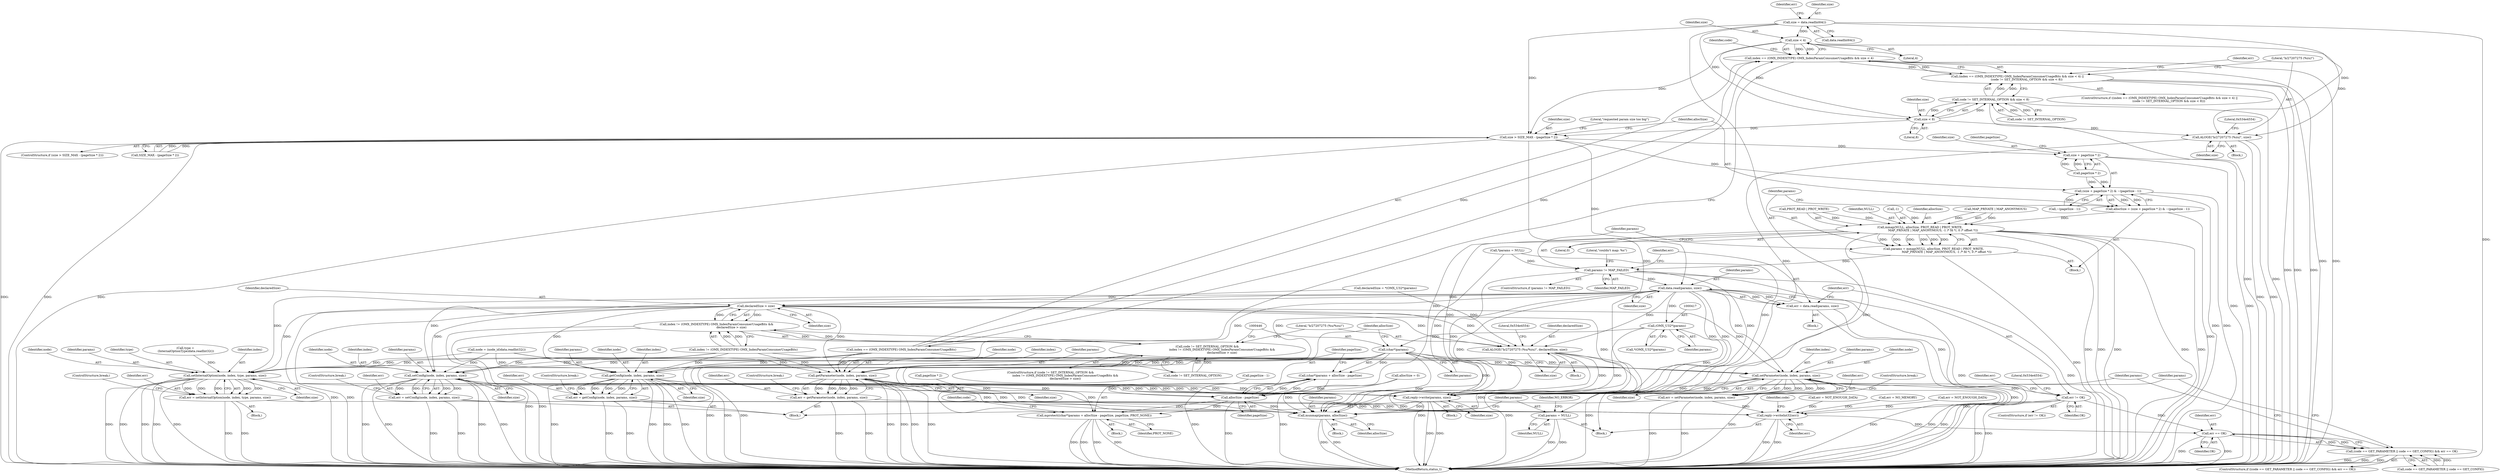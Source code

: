 digraph "0_Android_db829699d3293f254a7387894303451a91278986@API" {
"1000295" [label="(Call,size = data.readInt64())"];
"1000322" [label="(Call,size < 4)"];
"1000316" [label="(Call,index == (OMX_INDEXTYPE) OMX_IndexParamConsumerUsageBits && size < 4)"];
"1000315" [label="(Call,(index == (OMX_INDEXTYPE) OMX_IndexParamConsumerUsageBits && size < 4) ||\n                    (code != SET_INTERNAL_OPTION && size < 8))"];
"1000329" [label="(Call,size < 8)"];
"1000325" [label="(Call,code != SET_INTERNAL_OPTION && size < 8)"];
"1000333" [label="(Call,ALOGE(\"b/27207275 (%zu)\", size))"];
"1000532" [label="(Call,reply->write(params, size))"];
"1000538" [label="(Call,munmap(params, allocSize))"];
"1000351" [label="(Call,size > SIZE_MAX - (pageSize * 2))"];
"1000365" [label="(Call,(size + pageSize * 2) & ~(pageSize - 1))"];
"1000363" [label="(Call,allocSize = (size + pageSize * 2) & ~(pageSize - 1))"];
"1000377" [label="(Call,mmap(NULL, allocSize, PROT_READ | PROT_WRITE,\n                            MAP_PRIVATE | MAP_ANONYMOUS, -1 /* fd */, 0 /* offset */))"];
"1000375" [label="(Call,params = mmap(NULL, allocSize, PROT_READ | PROT_WRITE,\n                            MAP_PRIVATE | MAP_ANONYMOUS, -1 /* fd */, 0 /* offset */))"];
"1000390" [label="(Call,params != MAP_FAILED)"];
"1000396" [label="(Call,data.read(params, size))"];
"1000394" [label="(Call,err = data.read(params, size))"];
"1000400" [label="(Call,err != OK)"];
"1000517" [label="(Call,reply->writeInt32(err))"];
"1000528" [label="(Call,err == OK)"];
"1000520" [label="(Call,(code == GET_PARAMETER || code == GET_CONFIG) && err == OK)"];
"1000416" [label="(Call,(OMX_U32*)params)"];
"1000445" [label="(Call,(char*)params)"];
"1000443" [label="(Call,mprotect((char*)params + allocSize - pageSize, pageSize, PROT_NONE))"];
"1000444" [label="(Call,(char*)params + allocSize - pageSize)"];
"1000459" [label="(Call,getParameter(node, index, params, size))"];
"1000457" [label="(Call,err = getParameter(node, index, params, size))"];
"1000468" [label="(Call,setParameter(node, index, params, size))"];
"1000466" [label="(Call,err = setParameter(node, index, params, size))"];
"1000477" [label="(Call,getConfig(node, index, params, size))"];
"1000475" [label="(Call,err = getConfig(node, index, params, size))"];
"1000486" [label="(Call,setConfig(node, index, params, size))"];
"1000484" [label="(Call,err = setConfig(node, index, params, size))"];
"1000502" [label="(Call,setInternalOption(node, index, type, params, size))"];
"1000500" [label="(Call,err = setInternalOption(node, index, type, params, size))"];
"1000430" [label="(Call,declaredSize > size)"];
"1000424" [label="(Call,index != (OMX_INDEXTYPE) OMX_IndexParamConsumerUsageBits &&\n                                declaredSize > size)"];
"1000420" [label="(Call,code != SET_INTERNAL_OPTION &&\n                                index != (OMX_INDEXTYPE) OMX_IndexParamConsumerUsageBits &&\n                                declaredSize > size)"];
"1000434" [label="(Call,ALOGE(\"b/27207275 (%u/%zu)\", declaredSize, size))"];
"1000448" [label="(Call,allocSize - pageSize)"];
"1000541" [label="(Call,params = NULL)"];
"1000366" [label="(Call,size + pageSize * 2)"];
"1000283" [label="(Call,node = (node_id)data.readInt32())"];
"1000400" [label="(Call,err != OK)"];
"1000388" [label="(Literal,0)"];
"1000491" [label="(ControlStructure,break;)"];
"1000443" [label="(Call,mprotect((char*)params + allocSize - pageSize, pageSize, PROT_NONE))"];
"1000523" [label="(Identifier,code)"];
"1000277" [label="(Block,)"];
"1000507" [label="(Identifier,size)"];
"1000420" [label="(Call,code != SET_INTERNAL_OPTION &&\n                                index != (OMX_INDEXTYPE) OMX_IndexParamConsumerUsageBits &&\n                                declaredSize > size)"];
"1000463" [label="(Identifier,size)"];
"1000367" [label="(Identifier,size)"];
"1000536" [label="(Identifier,params)"];
"1000416" [label="(Call,(OMX_U32*)params)"];
"1000458" [label="(Identifier,err)"];
"1000399" [label="(ControlStructure,if (err != OK))"];
"1000386" [label="(Call,-1)"];
"1000484" [label="(Call,err = setConfig(node, index, params, size))"];
"1000503" [label="(Identifier,node)"];
"1000335" [label="(Identifier,size)"];
"1000442" [label="(Block,)"];
"1000364" [label="(Identifier,allocSize)"];
"1000472" [label="(Identifier,size)"];
"1000375" [label="(Call,params = mmap(NULL, allocSize, PROT_READ | PROT_WRITE,\n                            MAP_PRIVATE | MAP_ANONYMOUS, -1 /* fd */, 0 /* offset */))"];
"1000405" [label="(Literal,0x534e4554)"];
"1000432" [label="(Identifier,size)"];
"1000332" [label="(Block,)"];
"1000473" [label="(ControlStructure,break;)"];
"1000519" [label="(ControlStructure,if ((code == GET_PARAMETER || code == GET_CONFIG) && err == OK))"];
"1000371" [label="(Call,~(pageSize - 1))"];
"1000362" [label="(Block,)"];
"1000297" [label="(Call,data.readInt64())"];
"1000450" [label="(Identifier,pageSize)"];
"1000325" [label="(Call,code != SET_INTERNAL_OPTION && size < 8)"];
"1000434" [label="(Call,ALOGE(\"b/27207275 (%u/%zu)\", declaredSize, size))"];
"1000470" [label="(Identifier,index)"];
"1000355" [label="(Call,pageSize * 2)"];
"1000506" [label="(Identifier,params)"];
"1000322" [label="(Call,size < 4)"];
"1000486" [label="(Call,setConfig(node, index, params, size))"];
"1000316" [label="(Call,index == (OMX_INDEXTYPE) OMX_IndexParamConsumerUsageBits && size < 4)"];
"1000460" [label="(Identifier,node)"];
"1000520" [label="(Call,(code == GET_PARAMETER || code == GET_CONFIG) && err == OK)"];
"1000330" [label="(Identifier,size)"];
"1000299" [label="(Call,err = NOT_ENOUGH_DATA)"];
"1000541" [label="(Call,params = NULL)"];
"1000366" [label="(Call,size + pageSize * 2)"];
"1000517" [label="(Call,reply->writeInt32(err))"];
"1000329" [label="(Call,size < 8)"];
"1000542" [label="(Identifier,params)"];
"1000324" [label="(Literal,4)"];
"1000480" [label="(Identifier,params)"];
"1000424" [label="(Call,index != (OMX_INDEXTYPE) OMX_IndexParamConsumerUsageBits &&\n                                declaredSize > size)"];
"1000333" [label="(Call,ALOGE(\"b/27207275 (%zu)\", size))"];
"1000433" [label="(Block,)"];
"1000439" [label="(Literal,0x534e4554)"];
"1000537" [label="(Block,)"];
"1000505" [label="(Identifier,type)"];
"1000327" [label="(Identifier,code)"];
"1000418" [label="(Identifier,params)"];
"1000485" [label="(Identifier,err)"];
"1000392" [label="(Identifier,MAP_FAILED)"];
"1000415" [label="(Call,*(OMX_U32*)params)"];
"1000341" [label="(Call,err = NO_MEMORY)"];
"1000410" [label="(Identifier,err)"];
"1000500" [label="(Call,err = setInternalOption(node, index, type, params, size))"];
"1000419" [label="(ControlStructure,if (code != SET_INTERNAL_OPTION &&\n                                index != (OMX_INDEXTYPE) OMX_IndexParamConsumerUsageBits &&\n                                declaredSize > size))"];
"1000376" [label="(Identifier,params)"];
"1000323" [label="(Identifier,size)"];
"1000326" [label="(Call,code != SET_INTERNAL_OPTION)"];
"1000352" [label="(Identifier,size)"];
"1000437" [label="(Identifier,size)"];
"1000530" [label="(Identifier,OK)"];
"1000350" [label="(ControlStructure,if (size > SIZE_MAX - (pageSize * 2)))"];
"1000300" [label="(Identifier,err)"];
"1000303" [label="(Call,*params = NULL)"];
"1000543" [label="(Identifier,NULL)"];
"1000396" [label="(Call,data.read(params, size))"];
"1000334" [label="(Literal,\"b/27207275 (%zu)\")"];
"1000448" [label="(Call,allocSize - pageSize)"];
"1000393" [label="(Block,)"];
"1000444" [label="(Call,(char*)params + allocSize - pageSize)"];
"1000451" [label="(Identifier,pageSize)"];
"1000540" [label="(Identifier,allocSize)"];
"1000379" [label="(Identifier,allocSize)"];
"1000459" [label="(Call,getParameter(node, index, params, size))"];
"1000493" [label="(Block,)"];
"1000532" [label="(Call,reply->write(params, size))"];
"1000452" [label="(Identifier,PROT_NONE)"];
"1000409" [label="(Call,err = NOT_ENOUGH_DATA)"];
"1000455" [label="(Block,)"];
"1000488" [label="(Identifier,index)"];
"1000461" [label="(Identifier,index)"];
"1000476" [label="(Identifier,err)"];
"1000435" [label="(Literal,\"b/27207275 (%u/%zu)\")"];
"1000383" [label="(Call,MAP_PRIVATE | MAP_ANONYMOUS)"];
"1000342" [label="(Identifier,err)"];
"1000314" [label="(ControlStructure,if ((index == (OMX_INDEXTYPE) OMX_IndexParamConsumerUsageBits && size < 4) ||\n                    (code != SET_INTERNAL_OPTION && size < 8)))"];
"1000380" [label="(Call,PROT_READ | PROT_WRITE)"];
"1000337" [label="(Literal,0x534e4554)"];
"1000534" [label="(Identifier,size)"];
"1000521" [label="(Call,code == GET_PARAMETER || code == GET_CONFIG)"];
"1000377" [label="(Call,mmap(NULL, allocSize, PROT_READ | PROT_WRITE,\n                            MAP_PRIVATE | MAP_ANONYMOUS, -1 /* fd */, 0 /* offset */))"];
"1000447" [label="(Identifier,params)"];
"1000315" [label="(Call,(index == (OMX_INDEXTYPE) OMX_IndexParamConsumerUsageBits && size < 4) ||\n                    (code != SET_INTERNAL_OPTION && size < 8))"];
"1000489" [label="(Identifier,params)"];
"1000531" [label="(Block,)"];
"1000475" [label="(Call,err = getConfig(node, index, params, size))"];
"1001353" [label="(MethodReturn,status_t)"];
"1000468" [label="(Call,setParameter(node, index, params, size))"];
"1000363" [label="(Call,allocSize = (size + pageSize * 2) & ~(pageSize - 1))"];
"1000478" [label="(Identifier,node)"];
"1000431" [label="(Identifier,declaredSize)"];
"1000351" [label="(Call,size > SIZE_MAX - (pageSize * 2))"];
"1000490" [label="(Identifier,size)"];
"1000518" [label="(Identifier,err)"];
"1000502" [label="(Call,setInternalOption(node, index, type, params, size))"];
"1000479" [label="(Identifier,index)"];
"1000538" [label="(Call,munmap(params, allocSize))"];
"1000539" [label="(Identifier,params)"];
"1000445" [label="(Call,(char*)params)"];
"1000545" [label="(Identifier,NO_ERROR)"];
"1000365" [label="(Call,(size + pageSize * 2) & ~(pageSize - 1))"];
"1000401" [label="(Identifier,err)"];
"1000467" [label="(Identifier,err)"];
"1000495" [label="(Call,type =\n (InternalOptionType)data.readInt32())"];
"1000394" [label="(Call,err = data.read(params, size))"];
"1000471" [label="(Identifier,params)"];
"1000449" [label="(Identifier,allocSize)"];
"1000391" [label="(Identifier,params)"];
"1000529" [label="(Identifier,err)"];
"1000464" [label="(ControlStructure,break;)"];
"1000378" [label="(Identifier,NULL)"];
"1000477" [label="(Call,getConfig(node, index, params, size))"];
"1000372" [label="(Call,pageSize - 1)"];
"1000454" [label="(Identifier,code)"];
"1000469" [label="(Identifier,node)"];
"1000436" [label="(Identifier,declaredSize)"];
"1000389" [label="(ControlStructure,if (params != MAP_FAILED))"];
"1000368" [label="(Call,pageSize * 2)"];
"1000295" [label="(Call,size = data.readInt64())"];
"1000390" [label="(Call,params != MAP_FAILED)"];
"1000296" [label="(Identifier,size)"];
"1000514" [label="(Literal,\"couldn't map: %s\")"];
"1000508" [label="(ControlStructure,break;)"];
"1000311" [label="(Call,allocSize = 0)"];
"1000395" [label="(Identifier,err)"];
"1000397" [label="(Identifier,params)"];
"1000457" [label="(Call,err = getParameter(node, index, params, size))"];
"1000402" [label="(Identifier,OK)"];
"1000501" [label="(Identifier,err)"];
"1000487" [label="(Identifier,node)"];
"1000466" [label="(Call,err = setParameter(node, index, params, size))"];
"1000413" [label="(Call,declaredSize = *(OMX_U32*)params)"];
"1000528" [label="(Call,err == OK)"];
"1000425" [label="(Call,index != (OMX_INDEXTYPE) OMX_IndexParamConsumerUsageBits)"];
"1000373" [label="(Identifier,pageSize)"];
"1000331" [label="(Literal,8)"];
"1000482" [label="(ControlStructure,break;)"];
"1000430" [label="(Call,declaredSize > size)"];
"1000504" [label="(Identifier,index)"];
"1000421" [label="(Call,code != SET_INTERNAL_OPTION)"];
"1000398" [label="(Identifier,size)"];
"1000317" [label="(Call,index == (OMX_INDEXTYPE) OMX_IndexParamConsumerUsageBits)"];
"1000360" [label="(Literal,\"requested param size too big\")"];
"1000353" [label="(Call,SIZE_MAX - (pageSize * 2))"];
"1000462" [label="(Identifier,params)"];
"1000481" [label="(Identifier,size)"];
"1000533" [label="(Identifier,params)"];
"1000295" -> "1000277"  [label="AST: "];
"1000295" -> "1000297"  [label="CFG: "];
"1000296" -> "1000295"  [label="AST: "];
"1000297" -> "1000295"  [label="AST: "];
"1000300" -> "1000295"  [label="CFG: "];
"1000295" -> "1001353"  [label="DDG: "];
"1000295" -> "1000322"  [label="DDG: "];
"1000295" -> "1000329"  [label="DDG: "];
"1000295" -> "1000333"  [label="DDG: "];
"1000295" -> "1000351"  [label="DDG: "];
"1000322" -> "1000316"  [label="AST: "];
"1000322" -> "1000324"  [label="CFG: "];
"1000323" -> "1000322"  [label="AST: "];
"1000324" -> "1000322"  [label="AST: "];
"1000316" -> "1000322"  [label="CFG: "];
"1000322" -> "1000316"  [label="DDG: "];
"1000322" -> "1000316"  [label="DDG: "];
"1000322" -> "1000329"  [label="DDG: "];
"1000322" -> "1000333"  [label="DDG: "];
"1000322" -> "1000351"  [label="DDG: "];
"1000316" -> "1000315"  [label="AST: "];
"1000316" -> "1000317"  [label="CFG: "];
"1000317" -> "1000316"  [label="AST: "];
"1000327" -> "1000316"  [label="CFG: "];
"1000315" -> "1000316"  [label="CFG: "];
"1000316" -> "1001353"  [label="DDG: "];
"1000316" -> "1001353"  [label="DDG: "];
"1000316" -> "1000315"  [label="DDG: "];
"1000316" -> "1000315"  [label="DDG: "];
"1000317" -> "1000316"  [label="DDG: "];
"1000317" -> "1000316"  [label="DDG: "];
"1000315" -> "1000314"  [label="AST: "];
"1000315" -> "1000325"  [label="CFG: "];
"1000325" -> "1000315"  [label="AST: "];
"1000334" -> "1000315"  [label="CFG: "];
"1000342" -> "1000315"  [label="CFG: "];
"1000315" -> "1001353"  [label="DDG: "];
"1000315" -> "1001353"  [label="DDG: "];
"1000315" -> "1001353"  [label="DDG: "];
"1000325" -> "1000315"  [label="DDG: "];
"1000325" -> "1000315"  [label="DDG: "];
"1000329" -> "1000325"  [label="AST: "];
"1000329" -> "1000331"  [label="CFG: "];
"1000330" -> "1000329"  [label="AST: "];
"1000331" -> "1000329"  [label="AST: "];
"1000325" -> "1000329"  [label="CFG: "];
"1000329" -> "1000325"  [label="DDG: "];
"1000329" -> "1000325"  [label="DDG: "];
"1000329" -> "1000333"  [label="DDG: "];
"1000329" -> "1000351"  [label="DDG: "];
"1000325" -> "1000326"  [label="CFG: "];
"1000326" -> "1000325"  [label="AST: "];
"1000325" -> "1001353"  [label="DDG: "];
"1000325" -> "1001353"  [label="DDG: "];
"1000326" -> "1000325"  [label="DDG: "];
"1000326" -> "1000325"  [label="DDG: "];
"1000333" -> "1000332"  [label="AST: "];
"1000333" -> "1000335"  [label="CFG: "];
"1000334" -> "1000333"  [label="AST: "];
"1000335" -> "1000333"  [label="AST: "];
"1000337" -> "1000333"  [label="CFG: "];
"1000333" -> "1001353"  [label="DDG: "];
"1000333" -> "1001353"  [label="DDG: "];
"1000333" -> "1000532"  [label="DDG: "];
"1000532" -> "1000531"  [label="AST: "];
"1000532" -> "1000534"  [label="CFG: "];
"1000533" -> "1000532"  [label="AST: "];
"1000534" -> "1000532"  [label="AST: "];
"1000536" -> "1000532"  [label="CFG: "];
"1000532" -> "1001353"  [label="DDG: "];
"1000532" -> "1001353"  [label="DDG: "];
"1000396" -> "1000532"  [label="DDG: "];
"1000396" -> "1000532"  [label="DDG: "];
"1000303" -> "1000532"  [label="DDG: "];
"1000445" -> "1000532"  [label="DDG: "];
"1000477" -> "1000532"  [label="DDG: "];
"1000477" -> "1000532"  [label="DDG: "];
"1000416" -> "1000532"  [label="DDG: "];
"1000459" -> "1000532"  [label="DDG: "];
"1000459" -> "1000532"  [label="DDG: "];
"1000390" -> "1000532"  [label="DDG: "];
"1000468" -> "1000532"  [label="DDG: "];
"1000468" -> "1000532"  [label="DDG: "];
"1000502" -> "1000532"  [label="DDG: "];
"1000502" -> "1000532"  [label="DDG: "];
"1000486" -> "1000532"  [label="DDG: "];
"1000486" -> "1000532"  [label="DDG: "];
"1000434" -> "1000532"  [label="DDG: "];
"1000430" -> "1000532"  [label="DDG: "];
"1000351" -> "1000532"  [label="DDG: "];
"1000532" -> "1000538"  [label="DDG: "];
"1000538" -> "1000537"  [label="AST: "];
"1000538" -> "1000540"  [label="CFG: "];
"1000539" -> "1000538"  [label="AST: "];
"1000540" -> "1000538"  [label="AST: "];
"1000542" -> "1000538"  [label="CFG: "];
"1000538" -> "1001353"  [label="DDG: "];
"1000538" -> "1001353"  [label="DDG: "];
"1000396" -> "1000538"  [label="DDG: "];
"1000303" -> "1000538"  [label="DDG: "];
"1000445" -> "1000538"  [label="DDG: "];
"1000477" -> "1000538"  [label="DDG: "];
"1000416" -> "1000538"  [label="DDG: "];
"1000459" -> "1000538"  [label="DDG: "];
"1000390" -> "1000538"  [label="DDG: "];
"1000468" -> "1000538"  [label="DDG: "];
"1000502" -> "1000538"  [label="DDG: "];
"1000486" -> "1000538"  [label="DDG: "];
"1000311" -> "1000538"  [label="DDG: "];
"1000377" -> "1000538"  [label="DDG: "];
"1000448" -> "1000538"  [label="DDG: "];
"1000351" -> "1000350"  [label="AST: "];
"1000351" -> "1000353"  [label="CFG: "];
"1000352" -> "1000351"  [label="AST: "];
"1000353" -> "1000351"  [label="AST: "];
"1000360" -> "1000351"  [label="CFG: "];
"1000364" -> "1000351"  [label="CFG: "];
"1000351" -> "1001353"  [label="DDG: "];
"1000351" -> "1001353"  [label="DDG: "];
"1000351" -> "1001353"  [label="DDG: "];
"1000353" -> "1000351"  [label="DDG: "];
"1000353" -> "1000351"  [label="DDG: "];
"1000351" -> "1000365"  [label="DDG: "];
"1000351" -> "1000366"  [label="DDG: "];
"1000351" -> "1000396"  [label="DDG: "];
"1000365" -> "1000363"  [label="AST: "];
"1000365" -> "1000371"  [label="CFG: "];
"1000366" -> "1000365"  [label="AST: "];
"1000371" -> "1000365"  [label="AST: "];
"1000363" -> "1000365"  [label="CFG: "];
"1000365" -> "1001353"  [label="DDG: "];
"1000365" -> "1001353"  [label="DDG: "];
"1000365" -> "1000363"  [label="DDG: "];
"1000365" -> "1000363"  [label="DDG: "];
"1000368" -> "1000365"  [label="DDG: "];
"1000368" -> "1000365"  [label="DDG: "];
"1000371" -> "1000365"  [label="DDG: "];
"1000363" -> "1000362"  [label="AST: "];
"1000364" -> "1000363"  [label="AST: "];
"1000376" -> "1000363"  [label="CFG: "];
"1000363" -> "1001353"  [label="DDG: "];
"1000363" -> "1000377"  [label="DDG: "];
"1000377" -> "1000375"  [label="AST: "];
"1000377" -> "1000388"  [label="CFG: "];
"1000378" -> "1000377"  [label="AST: "];
"1000379" -> "1000377"  [label="AST: "];
"1000380" -> "1000377"  [label="AST: "];
"1000383" -> "1000377"  [label="AST: "];
"1000386" -> "1000377"  [label="AST: "];
"1000388" -> "1000377"  [label="AST: "];
"1000375" -> "1000377"  [label="CFG: "];
"1000377" -> "1001353"  [label="DDG: "];
"1000377" -> "1001353"  [label="DDG: "];
"1000377" -> "1001353"  [label="DDG: "];
"1000377" -> "1001353"  [label="DDG: "];
"1000377" -> "1001353"  [label="DDG: "];
"1000377" -> "1000375"  [label="DDG: "];
"1000377" -> "1000375"  [label="DDG: "];
"1000377" -> "1000375"  [label="DDG: "];
"1000377" -> "1000375"  [label="DDG: "];
"1000377" -> "1000375"  [label="DDG: "];
"1000377" -> "1000375"  [label="DDG: "];
"1000380" -> "1000377"  [label="DDG: "];
"1000380" -> "1000377"  [label="DDG: "];
"1000383" -> "1000377"  [label="DDG: "];
"1000383" -> "1000377"  [label="DDG: "];
"1000386" -> "1000377"  [label="DDG: "];
"1000377" -> "1000448"  [label="DDG: "];
"1000377" -> "1000541"  [label="DDG: "];
"1000375" -> "1000362"  [label="AST: "];
"1000376" -> "1000375"  [label="AST: "];
"1000391" -> "1000375"  [label="CFG: "];
"1000375" -> "1001353"  [label="DDG: "];
"1000375" -> "1000390"  [label="DDG: "];
"1000390" -> "1000389"  [label="AST: "];
"1000390" -> "1000392"  [label="CFG: "];
"1000391" -> "1000390"  [label="AST: "];
"1000392" -> "1000390"  [label="AST: "];
"1000395" -> "1000390"  [label="CFG: "];
"1000514" -> "1000390"  [label="CFG: "];
"1000390" -> "1001353"  [label="DDG: "];
"1000390" -> "1001353"  [label="DDG: "];
"1000303" -> "1000390"  [label="DDG: "];
"1000390" -> "1000396"  [label="DDG: "];
"1000396" -> "1000394"  [label="AST: "];
"1000396" -> "1000398"  [label="CFG: "];
"1000397" -> "1000396"  [label="AST: "];
"1000398" -> "1000396"  [label="AST: "];
"1000394" -> "1000396"  [label="CFG: "];
"1000396" -> "1001353"  [label="DDG: "];
"1000396" -> "1000394"  [label="DDG: "];
"1000396" -> "1000394"  [label="DDG: "];
"1000396" -> "1000416"  [label="DDG: "];
"1000396" -> "1000430"  [label="DDG: "];
"1000396" -> "1000434"  [label="DDG: "];
"1000396" -> "1000459"  [label="DDG: "];
"1000396" -> "1000468"  [label="DDG: "];
"1000396" -> "1000477"  [label="DDG: "];
"1000396" -> "1000486"  [label="DDG: "];
"1000396" -> "1000502"  [label="DDG: "];
"1000394" -> "1000393"  [label="AST: "];
"1000395" -> "1000394"  [label="AST: "];
"1000401" -> "1000394"  [label="CFG: "];
"1000394" -> "1001353"  [label="DDG: "];
"1000394" -> "1000400"  [label="DDG: "];
"1000400" -> "1000399"  [label="AST: "];
"1000400" -> "1000402"  [label="CFG: "];
"1000401" -> "1000400"  [label="AST: "];
"1000402" -> "1000400"  [label="AST: "];
"1000405" -> "1000400"  [label="CFG: "];
"1000410" -> "1000400"  [label="CFG: "];
"1000400" -> "1001353"  [label="DDG: "];
"1000400" -> "1001353"  [label="DDG: "];
"1000400" -> "1000517"  [label="DDG: "];
"1000400" -> "1000528"  [label="DDG: "];
"1000517" -> "1000277"  [label="AST: "];
"1000517" -> "1000518"  [label="CFG: "];
"1000518" -> "1000517"  [label="AST: "];
"1000523" -> "1000517"  [label="CFG: "];
"1000517" -> "1001353"  [label="DDG: "];
"1000517" -> "1001353"  [label="DDG: "];
"1000466" -> "1000517"  [label="DDG: "];
"1000475" -> "1000517"  [label="DDG: "];
"1000457" -> "1000517"  [label="DDG: "];
"1000484" -> "1000517"  [label="DDG: "];
"1000341" -> "1000517"  [label="DDG: "];
"1000500" -> "1000517"  [label="DDG: "];
"1000299" -> "1000517"  [label="DDG: "];
"1000409" -> "1000517"  [label="DDG: "];
"1000517" -> "1000528"  [label="DDG: "];
"1000528" -> "1000520"  [label="AST: "];
"1000528" -> "1000530"  [label="CFG: "];
"1000529" -> "1000528"  [label="AST: "];
"1000530" -> "1000528"  [label="AST: "];
"1000520" -> "1000528"  [label="CFG: "];
"1000528" -> "1001353"  [label="DDG: "];
"1000528" -> "1001353"  [label="DDG: "];
"1000528" -> "1000520"  [label="DDG: "];
"1000528" -> "1000520"  [label="DDG: "];
"1000520" -> "1000519"  [label="AST: "];
"1000520" -> "1000521"  [label="CFG: "];
"1000521" -> "1000520"  [label="AST: "];
"1000533" -> "1000520"  [label="CFG: "];
"1000536" -> "1000520"  [label="CFG: "];
"1000520" -> "1001353"  [label="DDG: "];
"1000520" -> "1001353"  [label="DDG: "];
"1000520" -> "1001353"  [label="DDG: "];
"1000521" -> "1000520"  [label="DDG: "];
"1000521" -> "1000520"  [label="DDG: "];
"1000416" -> "1000415"  [label="AST: "];
"1000416" -> "1000418"  [label="CFG: "];
"1000417" -> "1000416"  [label="AST: "];
"1000418" -> "1000416"  [label="AST: "];
"1000415" -> "1000416"  [label="CFG: "];
"1000416" -> "1000445"  [label="DDG: "];
"1000445" -> "1000444"  [label="AST: "];
"1000445" -> "1000447"  [label="CFG: "];
"1000446" -> "1000445"  [label="AST: "];
"1000447" -> "1000445"  [label="AST: "];
"1000449" -> "1000445"  [label="CFG: "];
"1000445" -> "1000443"  [label="DDG: "];
"1000445" -> "1000444"  [label="DDG: "];
"1000445" -> "1000459"  [label="DDG: "];
"1000445" -> "1000468"  [label="DDG: "];
"1000445" -> "1000477"  [label="DDG: "];
"1000445" -> "1000486"  [label="DDG: "];
"1000445" -> "1000502"  [label="DDG: "];
"1000443" -> "1000442"  [label="AST: "];
"1000443" -> "1000452"  [label="CFG: "];
"1000444" -> "1000443"  [label="AST: "];
"1000451" -> "1000443"  [label="AST: "];
"1000452" -> "1000443"  [label="AST: "];
"1000454" -> "1000443"  [label="CFG: "];
"1000443" -> "1001353"  [label="DDG: "];
"1000443" -> "1001353"  [label="DDG: "];
"1000443" -> "1001353"  [label="DDG: "];
"1000443" -> "1001353"  [label="DDG: "];
"1000448" -> "1000443"  [label="DDG: "];
"1000448" -> "1000443"  [label="DDG: "];
"1000444" -> "1000448"  [label="CFG: "];
"1000448" -> "1000444"  [label="AST: "];
"1000451" -> "1000444"  [label="CFG: "];
"1000444" -> "1001353"  [label="DDG: "];
"1000444" -> "1001353"  [label="DDG: "];
"1000448" -> "1000444"  [label="DDG: "];
"1000448" -> "1000444"  [label="DDG: "];
"1000459" -> "1000457"  [label="AST: "];
"1000459" -> "1000463"  [label="CFG: "];
"1000460" -> "1000459"  [label="AST: "];
"1000461" -> "1000459"  [label="AST: "];
"1000462" -> "1000459"  [label="AST: "];
"1000463" -> "1000459"  [label="AST: "];
"1000457" -> "1000459"  [label="CFG: "];
"1000459" -> "1001353"  [label="DDG: "];
"1000459" -> "1001353"  [label="DDG: "];
"1000459" -> "1001353"  [label="DDG: "];
"1000459" -> "1001353"  [label="DDG: "];
"1000459" -> "1000457"  [label="DDG: "];
"1000459" -> "1000457"  [label="DDG: "];
"1000459" -> "1000457"  [label="DDG: "];
"1000459" -> "1000457"  [label="DDG: "];
"1000283" -> "1000459"  [label="DDG: "];
"1000317" -> "1000459"  [label="DDG: "];
"1000425" -> "1000459"  [label="DDG: "];
"1000430" -> "1000459"  [label="DDG: "];
"1000457" -> "1000455"  [label="AST: "];
"1000458" -> "1000457"  [label="AST: "];
"1000464" -> "1000457"  [label="CFG: "];
"1000457" -> "1001353"  [label="DDG: "];
"1000457" -> "1001353"  [label="DDG: "];
"1000468" -> "1000466"  [label="AST: "];
"1000468" -> "1000472"  [label="CFG: "];
"1000469" -> "1000468"  [label="AST: "];
"1000470" -> "1000468"  [label="AST: "];
"1000471" -> "1000468"  [label="AST: "];
"1000472" -> "1000468"  [label="AST: "];
"1000466" -> "1000468"  [label="CFG: "];
"1000468" -> "1001353"  [label="DDG: "];
"1000468" -> "1001353"  [label="DDG: "];
"1000468" -> "1001353"  [label="DDG: "];
"1000468" -> "1001353"  [label="DDG: "];
"1000468" -> "1000466"  [label="DDG: "];
"1000468" -> "1000466"  [label="DDG: "];
"1000468" -> "1000466"  [label="DDG: "];
"1000468" -> "1000466"  [label="DDG: "];
"1000283" -> "1000468"  [label="DDG: "];
"1000317" -> "1000468"  [label="DDG: "];
"1000425" -> "1000468"  [label="DDG: "];
"1000430" -> "1000468"  [label="DDG: "];
"1000466" -> "1000455"  [label="AST: "];
"1000467" -> "1000466"  [label="AST: "];
"1000473" -> "1000466"  [label="CFG: "];
"1000466" -> "1001353"  [label="DDG: "];
"1000466" -> "1001353"  [label="DDG: "];
"1000477" -> "1000475"  [label="AST: "];
"1000477" -> "1000481"  [label="CFG: "];
"1000478" -> "1000477"  [label="AST: "];
"1000479" -> "1000477"  [label="AST: "];
"1000480" -> "1000477"  [label="AST: "];
"1000481" -> "1000477"  [label="AST: "];
"1000475" -> "1000477"  [label="CFG: "];
"1000477" -> "1001353"  [label="DDG: "];
"1000477" -> "1001353"  [label="DDG: "];
"1000477" -> "1001353"  [label="DDG: "];
"1000477" -> "1001353"  [label="DDG: "];
"1000477" -> "1000475"  [label="DDG: "];
"1000477" -> "1000475"  [label="DDG: "];
"1000477" -> "1000475"  [label="DDG: "];
"1000477" -> "1000475"  [label="DDG: "];
"1000283" -> "1000477"  [label="DDG: "];
"1000317" -> "1000477"  [label="DDG: "];
"1000425" -> "1000477"  [label="DDG: "];
"1000430" -> "1000477"  [label="DDG: "];
"1000475" -> "1000455"  [label="AST: "];
"1000476" -> "1000475"  [label="AST: "];
"1000482" -> "1000475"  [label="CFG: "];
"1000475" -> "1001353"  [label="DDG: "];
"1000475" -> "1001353"  [label="DDG: "];
"1000486" -> "1000484"  [label="AST: "];
"1000486" -> "1000490"  [label="CFG: "];
"1000487" -> "1000486"  [label="AST: "];
"1000488" -> "1000486"  [label="AST: "];
"1000489" -> "1000486"  [label="AST: "];
"1000490" -> "1000486"  [label="AST: "];
"1000484" -> "1000486"  [label="CFG: "];
"1000486" -> "1001353"  [label="DDG: "];
"1000486" -> "1001353"  [label="DDG: "];
"1000486" -> "1001353"  [label="DDG: "];
"1000486" -> "1001353"  [label="DDG: "];
"1000486" -> "1000484"  [label="DDG: "];
"1000486" -> "1000484"  [label="DDG: "];
"1000486" -> "1000484"  [label="DDG: "];
"1000486" -> "1000484"  [label="DDG: "];
"1000283" -> "1000486"  [label="DDG: "];
"1000317" -> "1000486"  [label="DDG: "];
"1000425" -> "1000486"  [label="DDG: "];
"1000430" -> "1000486"  [label="DDG: "];
"1000484" -> "1000455"  [label="AST: "];
"1000485" -> "1000484"  [label="AST: "];
"1000491" -> "1000484"  [label="CFG: "];
"1000484" -> "1001353"  [label="DDG: "];
"1000484" -> "1001353"  [label="DDG: "];
"1000502" -> "1000500"  [label="AST: "];
"1000502" -> "1000507"  [label="CFG: "];
"1000503" -> "1000502"  [label="AST: "];
"1000504" -> "1000502"  [label="AST: "];
"1000505" -> "1000502"  [label="AST: "];
"1000506" -> "1000502"  [label="AST: "];
"1000507" -> "1000502"  [label="AST: "];
"1000500" -> "1000502"  [label="CFG: "];
"1000502" -> "1001353"  [label="DDG: "];
"1000502" -> "1001353"  [label="DDG: "];
"1000502" -> "1001353"  [label="DDG: "];
"1000502" -> "1001353"  [label="DDG: "];
"1000502" -> "1001353"  [label="DDG: "];
"1000502" -> "1000500"  [label="DDG: "];
"1000502" -> "1000500"  [label="DDG: "];
"1000502" -> "1000500"  [label="DDG: "];
"1000502" -> "1000500"  [label="DDG: "];
"1000502" -> "1000500"  [label="DDG: "];
"1000283" -> "1000502"  [label="DDG: "];
"1000317" -> "1000502"  [label="DDG: "];
"1000425" -> "1000502"  [label="DDG: "];
"1000495" -> "1000502"  [label="DDG: "];
"1000430" -> "1000502"  [label="DDG: "];
"1000500" -> "1000493"  [label="AST: "];
"1000501" -> "1000500"  [label="AST: "];
"1000508" -> "1000500"  [label="CFG: "];
"1000500" -> "1001353"  [label="DDG: "];
"1000500" -> "1001353"  [label="DDG: "];
"1000430" -> "1000424"  [label="AST: "];
"1000430" -> "1000432"  [label="CFG: "];
"1000431" -> "1000430"  [label="AST: "];
"1000432" -> "1000430"  [label="AST: "];
"1000424" -> "1000430"  [label="CFG: "];
"1000430" -> "1001353"  [label="DDG: "];
"1000430" -> "1001353"  [label="DDG: "];
"1000430" -> "1000424"  [label="DDG: "];
"1000430" -> "1000424"  [label="DDG: "];
"1000413" -> "1000430"  [label="DDG: "];
"1000430" -> "1000434"  [label="DDG: "];
"1000430" -> "1000434"  [label="DDG: "];
"1000424" -> "1000420"  [label="AST: "];
"1000424" -> "1000425"  [label="CFG: "];
"1000425" -> "1000424"  [label="AST: "];
"1000420" -> "1000424"  [label="CFG: "];
"1000424" -> "1001353"  [label="DDG: "];
"1000424" -> "1001353"  [label="DDG: "];
"1000424" -> "1000420"  [label="DDG: "];
"1000424" -> "1000420"  [label="DDG: "];
"1000425" -> "1000424"  [label="DDG: "];
"1000425" -> "1000424"  [label="DDG: "];
"1000420" -> "1000419"  [label="AST: "];
"1000420" -> "1000421"  [label="CFG: "];
"1000421" -> "1000420"  [label="AST: "];
"1000435" -> "1000420"  [label="CFG: "];
"1000446" -> "1000420"  [label="CFG: "];
"1000420" -> "1001353"  [label="DDG: "];
"1000420" -> "1001353"  [label="DDG: "];
"1000420" -> "1001353"  [label="DDG: "];
"1000421" -> "1000420"  [label="DDG: "];
"1000421" -> "1000420"  [label="DDG: "];
"1000434" -> "1000433"  [label="AST: "];
"1000434" -> "1000437"  [label="CFG: "];
"1000435" -> "1000434"  [label="AST: "];
"1000436" -> "1000434"  [label="AST: "];
"1000437" -> "1000434"  [label="AST: "];
"1000439" -> "1000434"  [label="CFG: "];
"1000434" -> "1001353"  [label="DDG: "];
"1000434" -> "1001353"  [label="DDG: "];
"1000434" -> "1001353"  [label="DDG: "];
"1000413" -> "1000434"  [label="DDG: "];
"1000448" -> "1000450"  [label="CFG: "];
"1000449" -> "1000448"  [label="AST: "];
"1000450" -> "1000448"  [label="AST: "];
"1000448" -> "1001353"  [label="DDG: "];
"1000311" -> "1000448"  [label="DDG: "];
"1000355" -> "1000448"  [label="DDG: "];
"1000372" -> "1000448"  [label="DDG: "];
"1000541" -> "1000277"  [label="AST: "];
"1000541" -> "1000543"  [label="CFG: "];
"1000542" -> "1000541"  [label="AST: "];
"1000543" -> "1000541"  [label="AST: "];
"1000545" -> "1000541"  [label="CFG: "];
"1000541" -> "1001353"  [label="DDG: "];
"1000541" -> "1001353"  [label="DDG: "];
"1000366" -> "1000368"  [label="CFG: "];
"1000367" -> "1000366"  [label="AST: "];
"1000368" -> "1000366"  [label="AST: "];
"1000373" -> "1000366"  [label="CFG: "];
"1000366" -> "1001353"  [label="DDG: "];
"1000366" -> "1001353"  [label="DDG: "];
"1000368" -> "1000366"  [label="DDG: "];
"1000368" -> "1000366"  [label="DDG: "];
}
